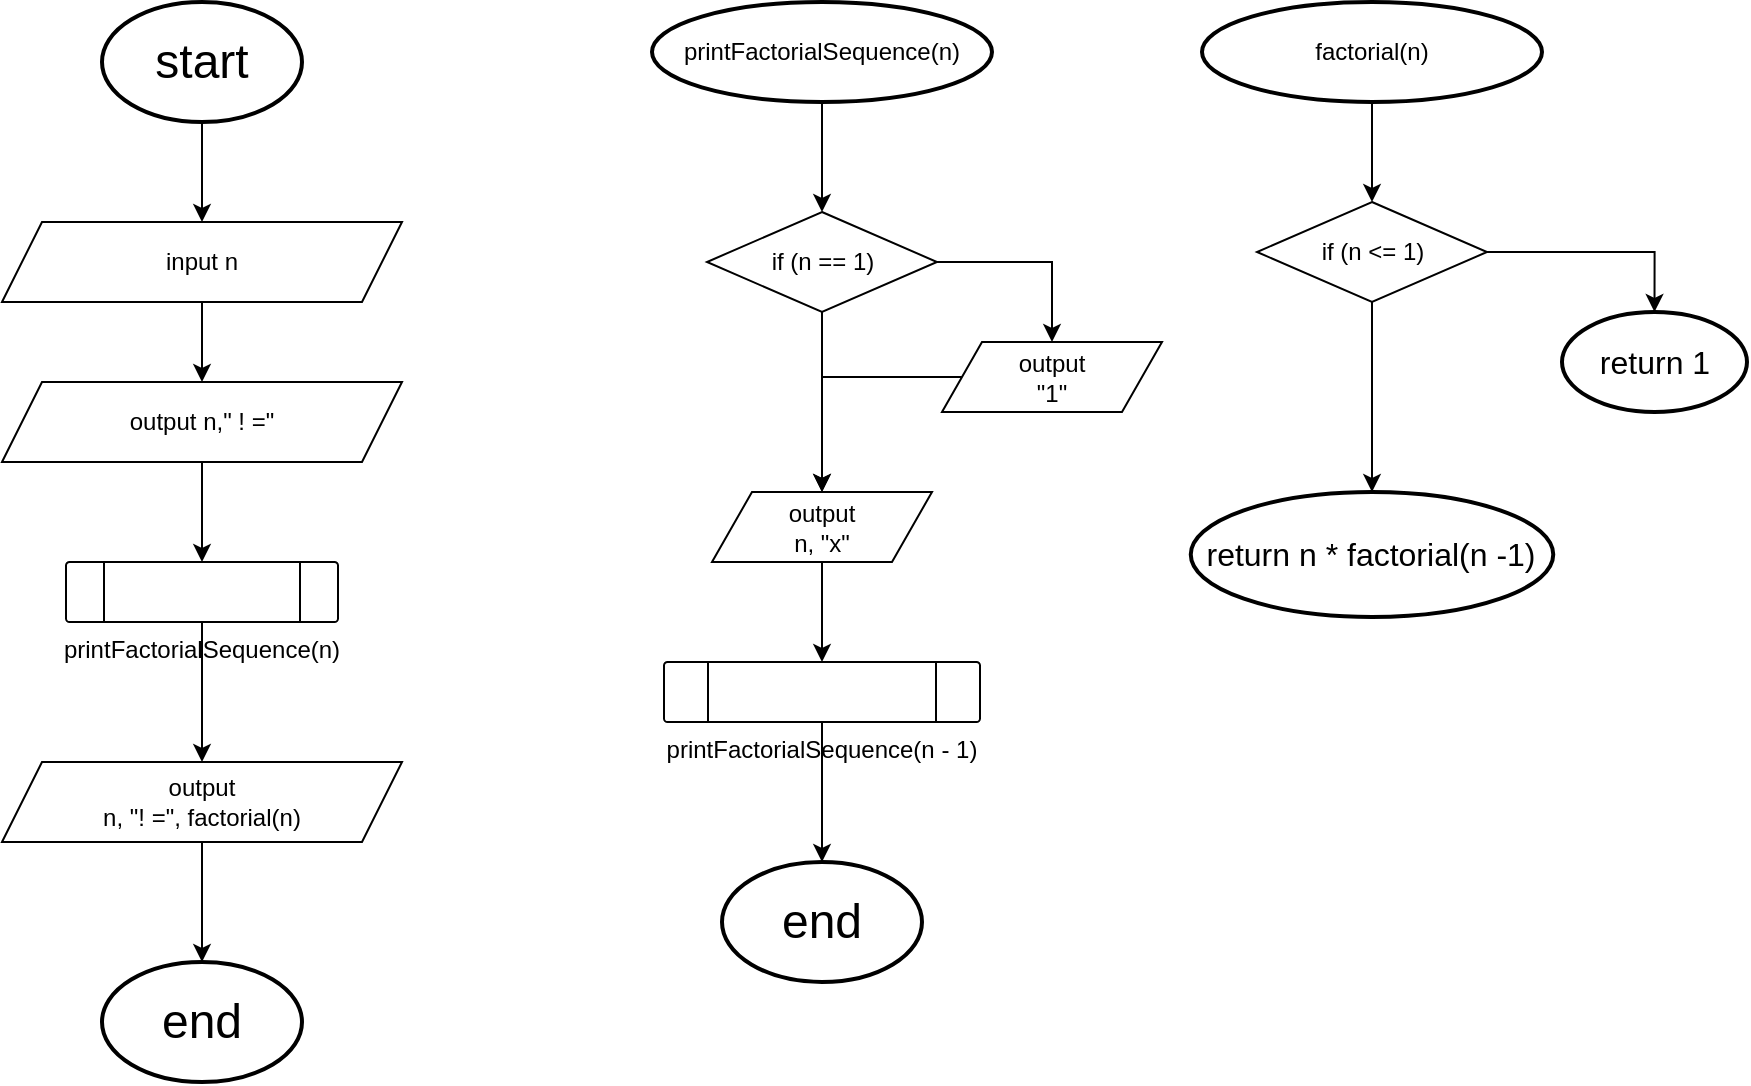 <mxfile version="25.0.3">
  <diagram name="Page-1" id="U7URmKUxmV4DB6nDhdX2">
    <mxGraphModel dx="2045" dy="622" grid="1" gridSize="10" guides="1" tooltips="1" connect="1" arrows="1" fold="1" page="1" pageScale="1" pageWidth="850" pageHeight="1100" math="0" shadow="0">
      <root>
        <mxCell id="0" />
        <mxCell id="1" parent="0" />
        <mxCell id="LB0mAdF7N8OlgnKoPy34-10" style="edgeStyle=orthogonalEdgeStyle;rounded=0;orthogonalLoop=1;jettySize=auto;html=1;entryX=0.5;entryY=0;entryDx=0;entryDy=0;" edge="1" parent="1" source="LB0mAdF7N8OlgnKoPy34-1" target="LB0mAdF7N8OlgnKoPy34-6">
          <mxGeometry relative="1" as="geometry" />
        </mxCell>
        <mxCell id="LB0mAdF7N8OlgnKoPy34-1" value="&lt;font style=&quot;font-size: 24px;&quot;&gt;start&lt;/font&gt;" style="strokeWidth=2;html=1;shape=mxgraph.flowchart.start_1;whiteSpace=wrap;" vertex="1" parent="1">
          <mxGeometry x="-700" y="60" width="100" height="60" as="geometry" />
        </mxCell>
        <mxCell id="LB0mAdF7N8OlgnKoPy34-2" value="&lt;font style=&quot;font-size: 24px;&quot;&gt;end&lt;/font&gt;" style="strokeWidth=2;html=1;shape=mxgraph.flowchart.start_1;whiteSpace=wrap;" vertex="1" parent="1">
          <mxGeometry x="-700" y="540" width="100" height="60" as="geometry" />
        </mxCell>
        <mxCell id="LB0mAdF7N8OlgnKoPy34-20" style="edgeStyle=orthogonalEdgeStyle;rounded=0;orthogonalLoop=1;jettySize=auto;html=1;entryX=0.5;entryY=0;entryDx=0;entryDy=0;" edge="1" parent="1" source="LB0mAdF7N8OlgnKoPy34-4" target="LB0mAdF7N8OlgnKoPy34-18">
          <mxGeometry relative="1" as="geometry" />
        </mxCell>
        <mxCell id="LB0mAdF7N8OlgnKoPy34-4" value="&lt;span style=&quot;text-align: left;&quot;&gt;printFactorialSequence(n)&lt;/span&gt;" style="strokeWidth=2;html=1;shape=mxgraph.flowchart.start_1;whiteSpace=wrap;" vertex="1" parent="1">
          <mxGeometry x="-425" y="60" width="170" height="50" as="geometry" />
        </mxCell>
        <mxCell id="LB0mAdF7N8OlgnKoPy34-13" style="edgeStyle=orthogonalEdgeStyle;rounded=0;orthogonalLoop=1;jettySize=auto;html=1;entryX=0.5;entryY=0;entryDx=0;entryDy=0;" edge="1" parent="1" source="LB0mAdF7N8OlgnKoPy34-6" target="LB0mAdF7N8OlgnKoPy34-12">
          <mxGeometry relative="1" as="geometry" />
        </mxCell>
        <mxCell id="LB0mAdF7N8OlgnKoPy34-6" value="input n" style="shape=parallelogram;perimeter=parallelogramPerimeter;whiteSpace=wrap;html=1;fixedSize=1;" vertex="1" parent="1">
          <mxGeometry x="-750" y="170" width="200" height="40" as="geometry" />
        </mxCell>
        <mxCell id="LB0mAdF7N8OlgnKoPy34-16" style="edgeStyle=orthogonalEdgeStyle;rounded=0;orthogonalLoop=1;jettySize=auto;html=1;entryX=0.5;entryY=0;entryDx=0;entryDy=0;" edge="1" parent="1" source="LB0mAdF7N8OlgnKoPy34-8" target="LB0mAdF7N8OlgnKoPy34-15">
          <mxGeometry relative="1" as="geometry" />
        </mxCell>
        <mxCell id="LB0mAdF7N8OlgnKoPy34-8" value="&lt;span style=&quot;text-align: left;&quot;&gt;printFactorialSequence(n)&lt;/span&gt;" style="verticalLabelPosition=bottom;verticalAlign=top;html=1;shape=process;whiteSpace=wrap;rounded=1;size=0.14;arcSize=6;" vertex="1" parent="1">
          <mxGeometry x="-718" y="340" width="136" height="30" as="geometry" />
        </mxCell>
        <mxCell id="LB0mAdF7N8OlgnKoPy34-14" style="edgeStyle=orthogonalEdgeStyle;rounded=0;orthogonalLoop=1;jettySize=auto;html=1;" edge="1" parent="1" source="LB0mAdF7N8OlgnKoPy34-12" target="LB0mAdF7N8OlgnKoPy34-8">
          <mxGeometry relative="1" as="geometry" />
        </mxCell>
        <mxCell id="LB0mAdF7N8OlgnKoPy34-12" value="output n,&quot; ! =&quot;" style="shape=parallelogram;perimeter=parallelogramPerimeter;whiteSpace=wrap;html=1;fixedSize=1;" vertex="1" parent="1">
          <mxGeometry x="-750" y="250" width="200" height="40" as="geometry" />
        </mxCell>
        <mxCell id="LB0mAdF7N8OlgnKoPy34-15" value="output&lt;div&gt;n, &quot;! =&quot;, factorial(n)&lt;br&gt;&lt;/div&gt;" style="shape=parallelogram;perimeter=parallelogramPerimeter;whiteSpace=wrap;html=1;fixedSize=1;" vertex="1" parent="1">
          <mxGeometry x="-750" y="440" width="200" height="40" as="geometry" />
        </mxCell>
        <mxCell id="LB0mAdF7N8OlgnKoPy34-17" style="edgeStyle=orthogonalEdgeStyle;rounded=0;orthogonalLoop=1;jettySize=auto;html=1;entryX=0.5;entryY=0;entryDx=0;entryDy=0;entryPerimeter=0;" edge="1" parent="1" source="LB0mAdF7N8OlgnKoPy34-15" target="LB0mAdF7N8OlgnKoPy34-2">
          <mxGeometry relative="1" as="geometry" />
        </mxCell>
        <mxCell id="LB0mAdF7N8OlgnKoPy34-21" style="edgeStyle=orthogonalEdgeStyle;rounded=0;orthogonalLoop=1;jettySize=auto;html=1;entryX=0.5;entryY=0;entryDx=0;entryDy=0;" edge="1" parent="1" source="LB0mAdF7N8OlgnKoPy34-18" target="LB0mAdF7N8OlgnKoPy34-19">
          <mxGeometry relative="1" as="geometry" />
        </mxCell>
        <mxCell id="LB0mAdF7N8OlgnKoPy34-23" style="edgeStyle=orthogonalEdgeStyle;rounded=0;orthogonalLoop=1;jettySize=auto;html=1;entryX=0.5;entryY=0;entryDx=0;entryDy=0;" edge="1" parent="1" source="LB0mAdF7N8OlgnKoPy34-18" target="LB0mAdF7N8OlgnKoPy34-22">
          <mxGeometry relative="1" as="geometry" />
        </mxCell>
        <mxCell id="LB0mAdF7N8OlgnKoPy34-18" value="if (n == 1)" style="rhombus;whiteSpace=wrap;html=1;" vertex="1" parent="1">
          <mxGeometry x="-397.5" y="165" width="115" height="50" as="geometry" />
        </mxCell>
        <mxCell id="LB0mAdF7N8OlgnKoPy34-28" style="edgeStyle=orthogonalEdgeStyle;rounded=0;orthogonalLoop=1;jettySize=auto;html=1;entryX=0.5;entryY=0;entryDx=0;entryDy=0;" edge="1" parent="1" source="LB0mAdF7N8OlgnKoPy34-19" target="LB0mAdF7N8OlgnKoPy34-22">
          <mxGeometry relative="1" as="geometry" />
        </mxCell>
        <mxCell id="LB0mAdF7N8OlgnKoPy34-19" value="output&lt;div&gt;&quot;1&quot;&lt;/div&gt;" style="shape=parallelogram;perimeter=parallelogramPerimeter;whiteSpace=wrap;html=1;fixedSize=1;" vertex="1" parent="1">
          <mxGeometry x="-280" y="230" width="110" height="35" as="geometry" />
        </mxCell>
        <mxCell id="LB0mAdF7N8OlgnKoPy34-25" style="edgeStyle=orthogonalEdgeStyle;rounded=0;orthogonalLoop=1;jettySize=auto;html=1;entryX=0.5;entryY=0;entryDx=0;entryDy=0;" edge="1" parent="1" source="LB0mAdF7N8OlgnKoPy34-22" target="LB0mAdF7N8OlgnKoPy34-24">
          <mxGeometry relative="1" as="geometry" />
        </mxCell>
        <mxCell id="LB0mAdF7N8OlgnKoPy34-22" value="output&lt;div&gt;n, &quot;x&quot;&lt;/div&gt;" style="shape=parallelogram;perimeter=parallelogramPerimeter;whiteSpace=wrap;html=1;fixedSize=1;" vertex="1" parent="1">
          <mxGeometry x="-395" y="305" width="110" height="35" as="geometry" />
        </mxCell>
        <mxCell id="LB0mAdF7N8OlgnKoPy34-24" value="&lt;span style=&quot;text-align: left;&quot;&gt;printFactorialSequence(n - 1)&lt;/span&gt;" style="verticalLabelPosition=bottom;verticalAlign=top;html=1;shape=process;whiteSpace=wrap;rounded=1;size=0.14;arcSize=6;" vertex="1" parent="1">
          <mxGeometry x="-419" y="390" width="158" height="30" as="geometry" />
        </mxCell>
        <mxCell id="LB0mAdF7N8OlgnKoPy34-26" value="&lt;font style=&quot;font-size: 24px;&quot;&gt;end&lt;/font&gt;" style="strokeWidth=2;html=1;shape=mxgraph.flowchart.start_1;whiteSpace=wrap;" vertex="1" parent="1">
          <mxGeometry x="-390" y="490" width="100" height="60" as="geometry" />
        </mxCell>
        <mxCell id="LB0mAdF7N8OlgnKoPy34-27" style="edgeStyle=orthogonalEdgeStyle;rounded=0;orthogonalLoop=1;jettySize=auto;html=1;entryX=0.5;entryY=0;entryDx=0;entryDy=0;entryPerimeter=0;" edge="1" parent="1" source="LB0mAdF7N8OlgnKoPy34-24" target="LB0mAdF7N8OlgnKoPy34-26">
          <mxGeometry relative="1" as="geometry" />
        </mxCell>
        <mxCell id="LB0mAdF7N8OlgnKoPy34-32" style="edgeStyle=orthogonalEdgeStyle;rounded=0;orthogonalLoop=1;jettySize=auto;html=1;entryX=0.5;entryY=0;entryDx=0;entryDy=0;" edge="1" parent="1" source="LB0mAdF7N8OlgnKoPy34-29" target="LB0mAdF7N8OlgnKoPy34-30">
          <mxGeometry relative="1" as="geometry" />
        </mxCell>
        <mxCell id="LB0mAdF7N8OlgnKoPy34-29" value="&lt;span style=&quot;text-align: left;&quot;&gt;factorial(n)&lt;/span&gt;" style="strokeWidth=2;html=1;shape=mxgraph.flowchart.start_1;whiteSpace=wrap;" vertex="1" parent="1">
          <mxGeometry x="-150" y="60" width="170" height="50" as="geometry" />
        </mxCell>
        <mxCell id="LB0mAdF7N8OlgnKoPy34-30" value="if (n &amp;lt;= 1)" style="rhombus;whiteSpace=wrap;html=1;" vertex="1" parent="1">
          <mxGeometry x="-122.5" y="160" width="115" height="50" as="geometry" />
        </mxCell>
        <mxCell id="LB0mAdF7N8OlgnKoPy34-31" value="&lt;font style=&quot;font-size: 16px;&quot;&gt;return 1&lt;/font&gt;" style="strokeWidth=2;html=1;shape=mxgraph.flowchart.start_1;whiteSpace=wrap;" vertex="1" parent="1">
          <mxGeometry x="30" y="215" width="92.5" height="50" as="geometry" />
        </mxCell>
        <mxCell id="LB0mAdF7N8OlgnKoPy34-33" style="edgeStyle=orthogonalEdgeStyle;rounded=0;orthogonalLoop=1;jettySize=auto;html=1;entryX=0.5;entryY=0;entryDx=0;entryDy=0;entryPerimeter=0;" edge="1" parent="1" source="LB0mAdF7N8OlgnKoPy34-30" target="LB0mAdF7N8OlgnKoPy34-31">
          <mxGeometry relative="1" as="geometry" />
        </mxCell>
        <mxCell id="LB0mAdF7N8OlgnKoPy34-34" value="&lt;font style=&quot;font-size: 16px;&quot;&gt;return n * factorial(n -1)&lt;/font&gt;" style="strokeWidth=2;html=1;shape=mxgraph.flowchart.start_1;whiteSpace=wrap;" vertex="1" parent="1">
          <mxGeometry x="-155.62" y="305" width="181.25" height="62.5" as="geometry" />
        </mxCell>
        <mxCell id="LB0mAdF7N8OlgnKoPy34-35" style="edgeStyle=orthogonalEdgeStyle;rounded=0;orthogonalLoop=1;jettySize=auto;html=1;entryX=0.5;entryY=0;entryDx=0;entryDy=0;entryPerimeter=0;" edge="1" parent="1" source="LB0mAdF7N8OlgnKoPy34-30" target="LB0mAdF7N8OlgnKoPy34-34">
          <mxGeometry relative="1" as="geometry" />
        </mxCell>
      </root>
    </mxGraphModel>
  </diagram>
</mxfile>
